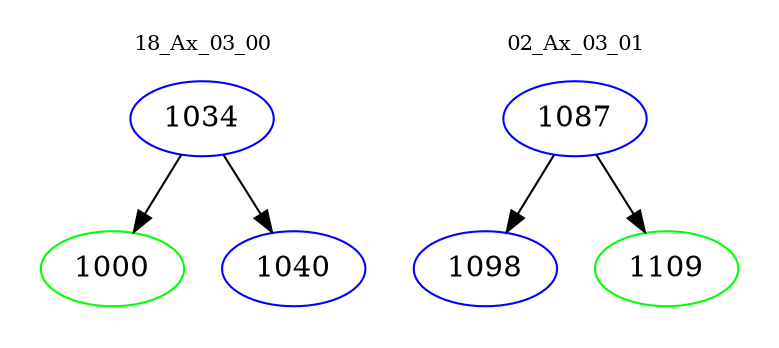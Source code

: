 digraph{
subgraph cluster_0 {
color = white
label = "18_Ax_03_00";
fontsize=10;
T0_1034 [label="1034", color="blue"]
T0_1034 -> T0_1000 [color="black"]
T0_1000 [label="1000", color="green"]
T0_1034 -> T0_1040 [color="black"]
T0_1040 [label="1040", color="blue"]
}
subgraph cluster_1 {
color = white
label = "02_Ax_03_01";
fontsize=10;
T1_1087 [label="1087", color="blue"]
T1_1087 -> T1_1098 [color="black"]
T1_1098 [label="1098", color="blue"]
T1_1087 -> T1_1109 [color="black"]
T1_1109 [label="1109", color="green"]
}
}
